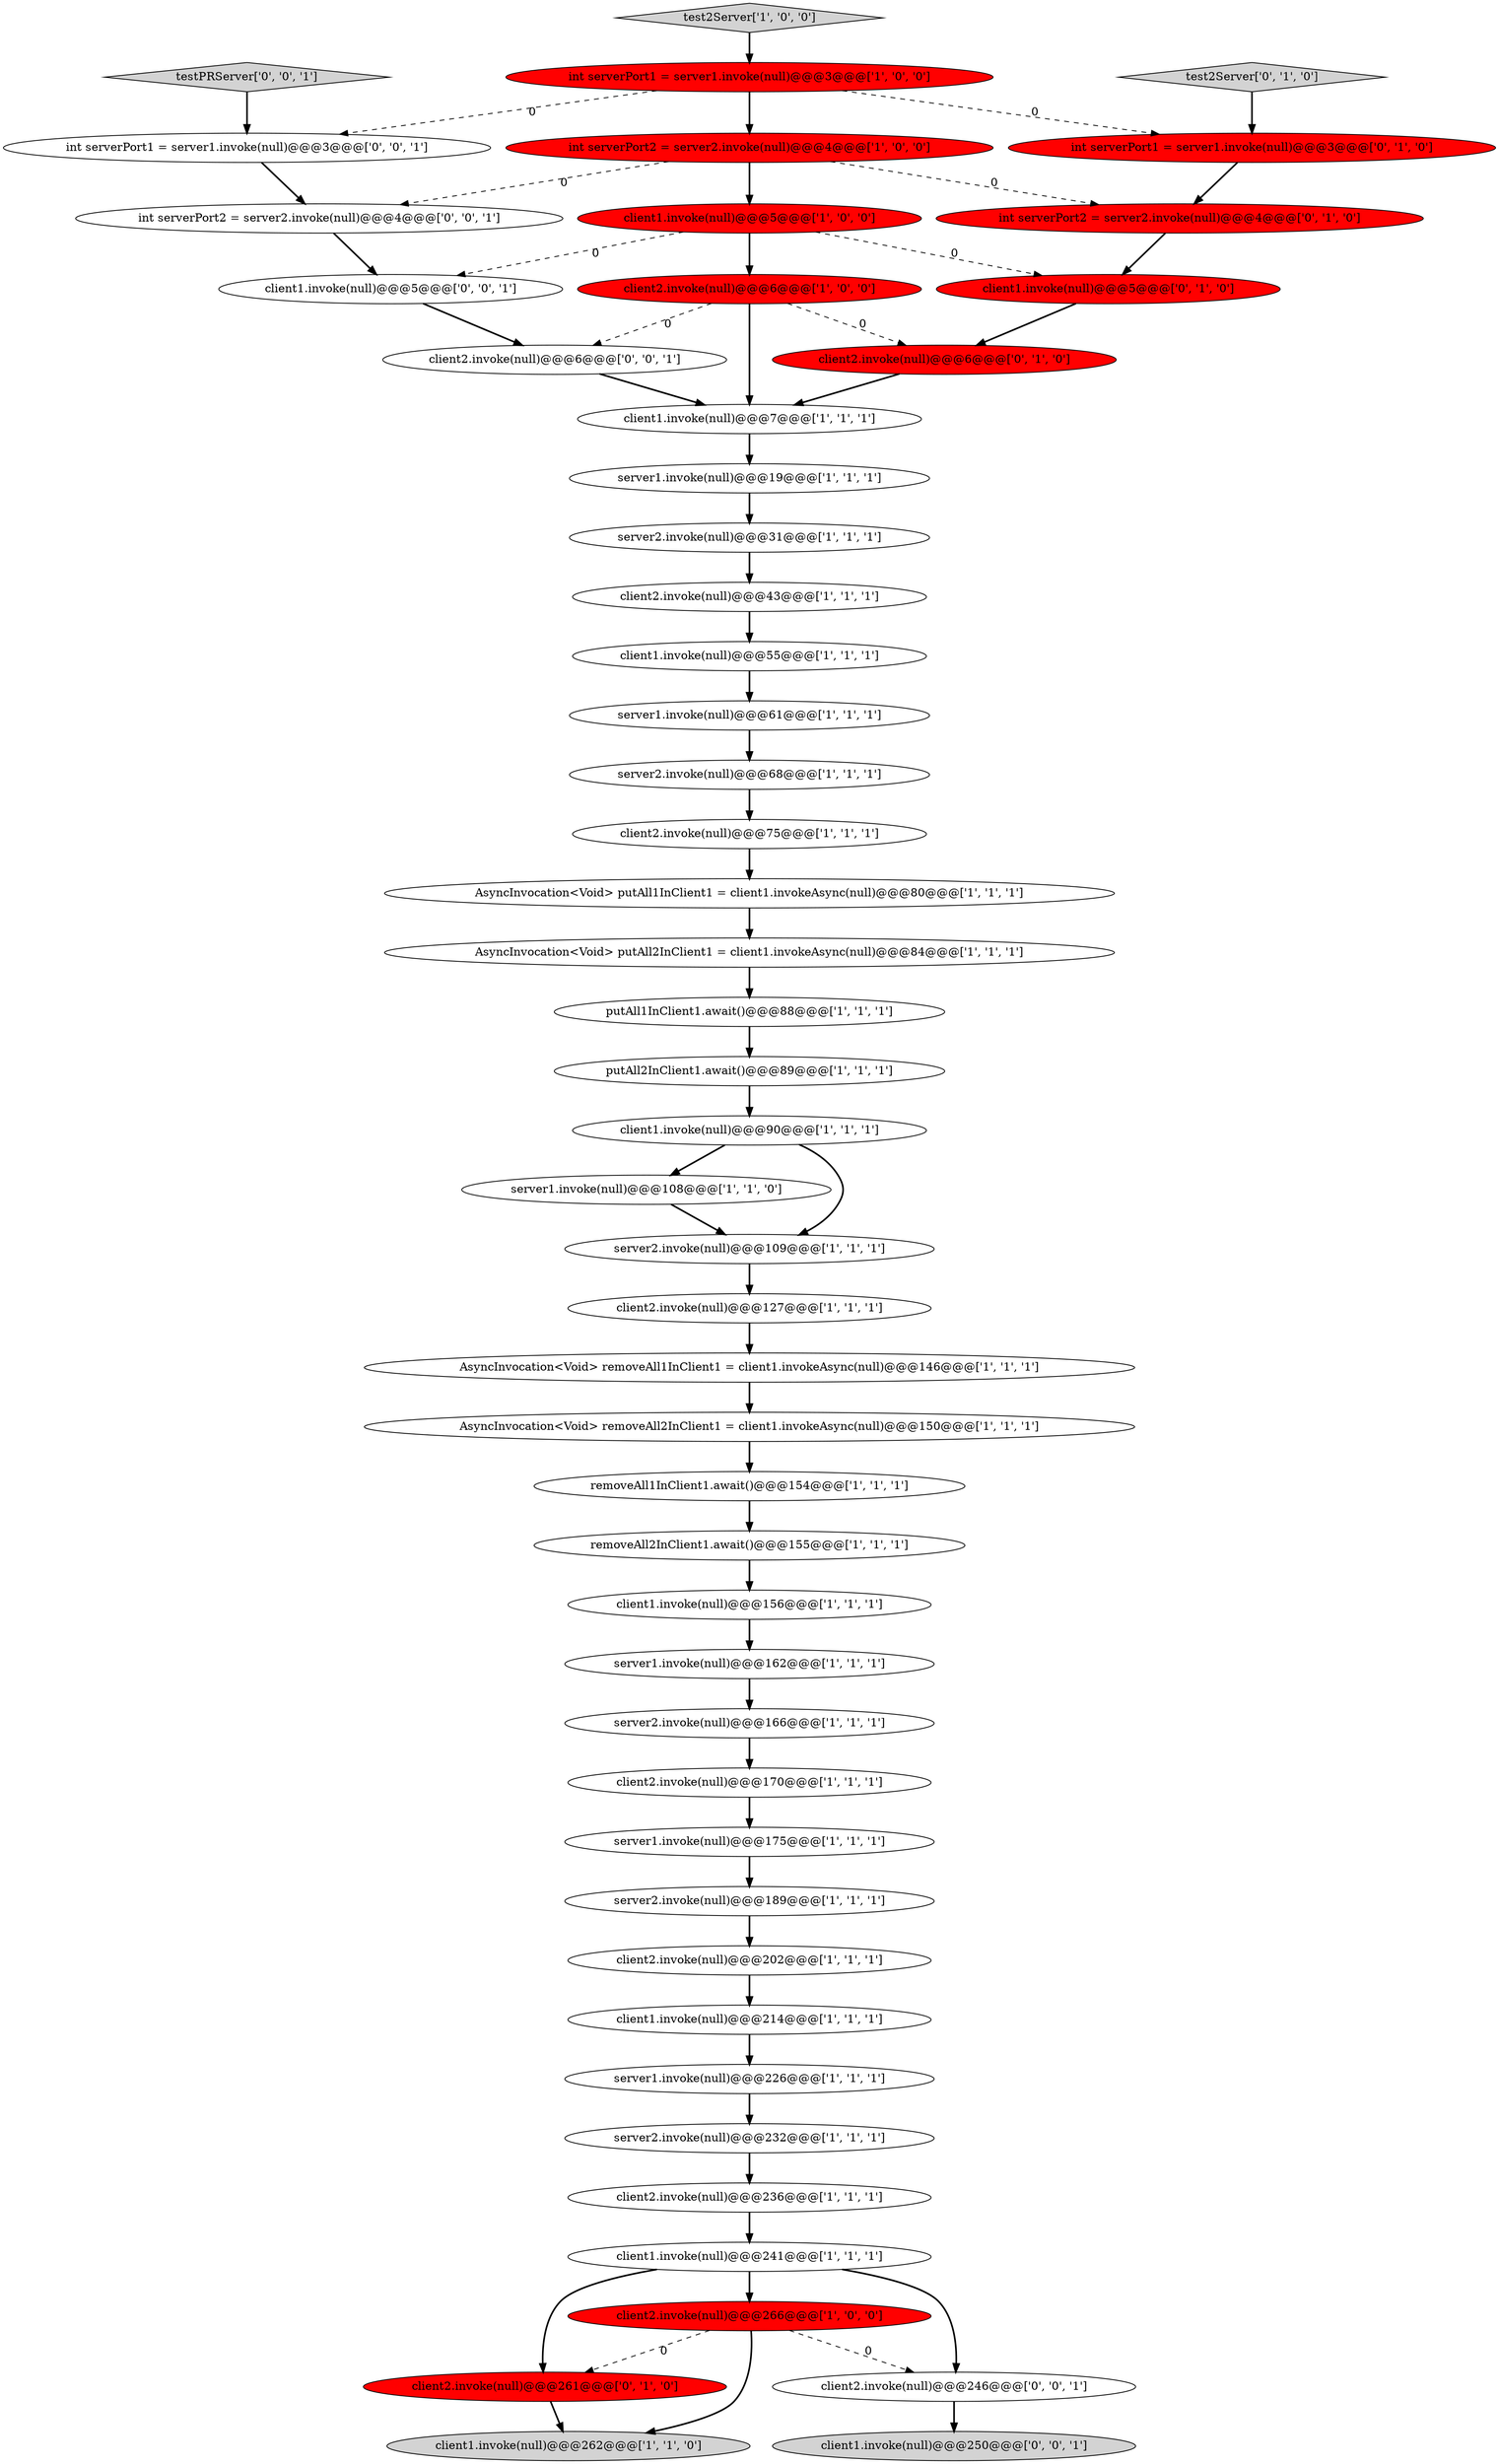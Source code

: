 digraph {
30 [style = filled, label = "putAll1InClient1.await()@@@88@@@['1', '1', '1']", fillcolor = white, shape = ellipse image = "AAA0AAABBB1BBB"];
39 [style = filled, label = "client1.invoke(null)@@@5@@@['0', '1', '0']", fillcolor = red, shape = ellipse image = "AAA1AAABBB2BBB"];
1 [style = filled, label = "putAll2InClient1.await()@@@89@@@['1', '1', '1']", fillcolor = white, shape = ellipse image = "AAA0AAABBB1BBB"];
44 [style = filled, label = "client2.invoke(null)@@@6@@@['0', '1', '0']", fillcolor = red, shape = ellipse image = "AAA1AAABBB2BBB"];
37 [style = filled, label = "int serverPort1 = server1.invoke(null)@@@3@@@['1', '0', '0']", fillcolor = red, shape = ellipse image = "AAA1AAABBB1BBB"];
38 [style = filled, label = "client2.invoke(null)@@@266@@@['1', '0', '0']", fillcolor = red, shape = ellipse image = "AAA1AAABBB1BBB"];
21 [style = filled, label = "AsyncInvocation<Void> putAll2InClient1 = client1.invokeAsync(null)@@@84@@@['1', '1', '1']", fillcolor = white, shape = ellipse image = "AAA0AAABBB1BBB"];
35 [style = filled, label = "server1.invoke(null)@@@162@@@['1', '1', '1']", fillcolor = white, shape = ellipse image = "AAA0AAABBB1BBB"];
4 [style = filled, label = "client2.invoke(null)@@@75@@@['1', '1', '1']", fillcolor = white, shape = ellipse image = "AAA0AAABBB1BBB"];
18 [style = filled, label = "server2.invoke(null)@@@68@@@['1', '1', '1']", fillcolor = white, shape = ellipse image = "AAA0AAABBB1BBB"];
17 [style = filled, label = "AsyncInvocation<Void> putAll1InClient1 = client1.invokeAsync(null)@@@80@@@['1', '1', '1']", fillcolor = white, shape = ellipse image = "AAA0AAABBB1BBB"];
7 [style = filled, label = "server1.invoke(null)@@@61@@@['1', '1', '1']", fillcolor = white, shape = ellipse image = "AAA0AAABBB1BBB"];
29 [style = filled, label = "int serverPort2 = server2.invoke(null)@@@4@@@['1', '0', '0']", fillcolor = red, shape = ellipse image = "AAA1AAABBB1BBB"];
8 [style = filled, label = "client1.invoke(null)@@@5@@@['1', '0', '0']", fillcolor = red, shape = ellipse image = "AAA1AAABBB1BBB"];
10 [style = filled, label = "client2.invoke(null)@@@202@@@['1', '1', '1']", fillcolor = white, shape = ellipse image = "AAA0AAABBB1BBB"];
14 [style = filled, label = "client2.invoke(null)@@@43@@@['1', '1', '1']", fillcolor = white, shape = ellipse image = "AAA0AAABBB1BBB"];
51 [style = filled, label = "client2.invoke(null)@@@246@@@['0', '0', '1']", fillcolor = white, shape = ellipse image = "AAA0AAABBB3BBB"];
42 [style = filled, label = "int serverPort1 = server1.invoke(null)@@@3@@@['0', '1', '0']", fillcolor = red, shape = ellipse image = "AAA1AAABBB2BBB"];
49 [style = filled, label = "int serverPort2 = server2.invoke(null)@@@4@@@['0', '0', '1']", fillcolor = white, shape = ellipse image = "AAA0AAABBB3BBB"];
6 [style = filled, label = "server2.invoke(null)@@@232@@@['1', '1', '1']", fillcolor = white, shape = ellipse image = "AAA0AAABBB1BBB"];
22 [style = filled, label = "AsyncInvocation<Void> removeAll2InClient1 = client1.invokeAsync(null)@@@150@@@['1', '1', '1']", fillcolor = white, shape = ellipse image = "AAA0AAABBB1BBB"];
3 [style = filled, label = "server1.invoke(null)@@@175@@@['1', '1', '1']", fillcolor = white, shape = ellipse image = "AAA0AAABBB1BBB"];
33 [style = filled, label = "server2.invoke(null)@@@109@@@['1', '1', '1']", fillcolor = white, shape = ellipse image = "AAA0AAABBB1BBB"];
32 [style = filled, label = "client1.invoke(null)@@@7@@@['1', '1', '1']", fillcolor = white, shape = ellipse image = "AAA0AAABBB1BBB"];
45 [style = filled, label = "testPRServer['0', '0', '1']", fillcolor = lightgray, shape = diamond image = "AAA0AAABBB3BBB"];
48 [style = filled, label = "client1.invoke(null)@@@5@@@['0', '0', '1']", fillcolor = white, shape = ellipse image = "AAA0AAABBB3BBB"];
9 [style = filled, label = "removeAll2InClient1.await()@@@155@@@['1', '1', '1']", fillcolor = white, shape = ellipse image = "AAA0AAABBB1BBB"];
25 [style = filled, label = "client1.invoke(null)@@@214@@@['1', '1', '1']", fillcolor = white, shape = ellipse image = "AAA0AAABBB1BBB"];
34 [style = filled, label = "client1.invoke(null)@@@241@@@['1', '1', '1']", fillcolor = white, shape = ellipse image = "AAA0AAABBB1BBB"];
40 [style = filled, label = "int serverPort2 = server2.invoke(null)@@@4@@@['0', '1', '0']", fillcolor = red, shape = ellipse image = "AAA1AAABBB2BBB"];
11 [style = filled, label = "server1.invoke(null)@@@226@@@['1', '1', '1']", fillcolor = white, shape = ellipse image = "AAA0AAABBB1BBB"];
31 [style = filled, label = "client2.invoke(null)@@@236@@@['1', '1', '1']", fillcolor = white, shape = ellipse image = "AAA0AAABBB1BBB"];
27 [style = filled, label = "server2.invoke(null)@@@166@@@['1', '1', '1']", fillcolor = white, shape = ellipse image = "AAA0AAABBB1BBB"];
15 [style = filled, label = "client1.invoke(null)@@@156@@@['1', '1', '1']", fillcolor = white, shape = ellipse image = "AAA0AAABBB1BBB"];
16 [style = filled, label = "AsyncInvocation<Void> removeAll1InClient1 = client1.invokeAsync(null)@@@146@@@['1', '1', '1']", fillcolor = white, shape = ellipse image = "AAA0AAABBB1BBB"];
23 [style = filled, label = "server1.invoke(null)@@@108@@@['1', '1', '0']", fillcolor = white, shape = ellipse image = "AAA0AAABBB1BBB"];
46 [style = filled, label = "client2.invoke(null)@@@6@@@['0', '0', '1']", fillcolor = white, shape = ellipse image = "AAA0AAABBB3BBB"];
12 [style = filled, label = "test2Server['1', '0', '0']", fillcolor = lightgray, shape = diamond image = "AAA0AAABBB1BBB"];
5 [style = filled, label = "client1.invoke(null)@@@90@@@['1', '1', '1']", fillcolor = white, shape = ellipse image = "AAA0AAABBB1BBB"];
24 [style = filled, label = "client2.invoke(null)@@@170@@@['1', '1', '1']", fillcolor = white, shape = ellipse image = "AAA0AAABBB1BBB"];
26 [style = filled, label = "client2.invoke(null)@@@6@@@['1', '0', '0']", fillcolor = red, shape = ellipse image = "AAA1AAABBB1BBB"];
0 [style = filled, label = "removeAll1InClient1.await()@@@154@@@['1', '1', '1']", fillcolor = white, shape = ellipse image = "AAA0AAABBB1BBB"];
50 [style = filled, label = "int serverPort1 = server1.invoke(null)@@@3@@@['0', '0', '1']", fillcolor = white, shape = ellipse image = "AAA0AAABBB3BBB"];
47 [style = filled, label = "client1.invoke(null)@@@250@@@['0', '0', '1']", fillcolor = lightgray, shape = ellipse image = "AAA0AAABBB3BBB"];
19 [style = filled, label = "server2.invoke(null)@@@189@@@['1', '1', '1']", fillcolor = white, shape = ellipse image = "AAA0AAABBB1BBB"];
36 [style = filled, label = "server1.invoke(null)@@@19@@@['1', '1', '1']", fillcolor = white, shape = ellipse image = "AAA0AAABBB1BBB"];
2 [style = filled, label = "client2.invoke(null)@@@127@@@['1', '1', '1']", fillcolor = white, shape = ellipse image = "AAA0AAABBB1BBB"];
28 [style = filled, label = "client1.invoke(null)@@@262@@@['1', '1', '0']", fillcolor = lightgray, shape = ellipse image = "AAA0AAABBB1BBB"];
43 [style = filled, label = "test2Server['0', '1', '0']", fillcolor = lightgray, shape = diamond image = "AAA0AAABBB2BBB"];
13 [style = filled, label = "server2.invoke(null)@@@31@@@['1', '1', '1']", fillcolor = white, shape = ellipse image = "AAA0AAABBB1BBB"];
20 [style = filled, label = "client1.invoke(null)@@@55@@@['1', '1', '1']", fillcolor = white, shape = ellipse image = "AAA0AAABBB1BBB"];
41 [style = filled, label = "client2.invoke(null)@@@261@@@['0', '1', '0']", fillcolor = red, shape = ellipse image = "AAA1AAABBB2BBB"];
1->5 [style = bold, label=""];
29->8 [style = bold, label=""];
0->9 [style = bold, label=""];
35->27 [style = bold, label=""];
26->32 [style = bold, label=""];
4->17 [style = bold, label=""];
30->1 [style = bold, label=""];
39->44 [style = bold, label=""];
5->23 [style = bold, label=""];
5->33 [style = bold, label=""];
38->28 [style = bold, label=""];
11->6 [style = bold, label=""];
43->42 [style = bold, label=""];
37->29 [style = bold, label=""];
49->48 [style = bold, label=""];
19->10 [style = bold, label=""];
34->41 [style = bold, label=""];
21->30 [style = bold, label=""];
16->22 [style = bold, label=""];
26->44 [style = dashed, label="0"];
42->40 [style = bold, label=""];
12->37 [style = bold, label=""];
15->35 [style = bold, label=""];
50->49 [style = bold, label=""];
31->34 [style = bold, label=""];
37->42 [style = dashed, label="0"];
41->28 [style = bold, label=""];
48->46 [style = bold, label=""];
34->51 [style = bold, label=""];
36->13 [style = bold, label=""];
23->33 [style = bold, label=""];
6->31 [style = bold, label=""];
22->0 [style = bold, label=""];
18->4 [style = bold, label=""];
40->39 [style = bold, label=""];
3->19 [style = bold, label=""];
38->41 [style = dashed, label="0"];
10->25 [style = bold, label=""];
25->11 [style = bold, label=""];
9->15 [style = bold, label=""];
45->50 [style = bold, label=""];
8->39 [style = dashed, label="0"];
44->32 [style = bold, label=""];
51->47 [style = bold, label=""];
37->50 [style = dashed, label="0"];
38->51 [style = dashed, label="0"];
7->18 [style = bold, label=""];
29->40 [style = dashed, label="0"];
32->36 [style = bold, label=""];
29->49 [style = dashed, label="0"];
27->24 [style = bold, label=""];
26->46 [style = dashed, label="0"];
34->38 [style = bold, label=""];
20->7 [style = bold, label=""];
46->32 [style = bold, label=""];
13->14 [style = bold, label=""];
17->21 [style = bold, label=""];
24->3 [style = bold, label=""];
33->2 [style = bold, label=""];
14->20 [style = bold, label=""];
8->48 [style = dashed, label="0"];
8->26 [style = bold, label=""];
2->16 [style = bold, label=""];
}
